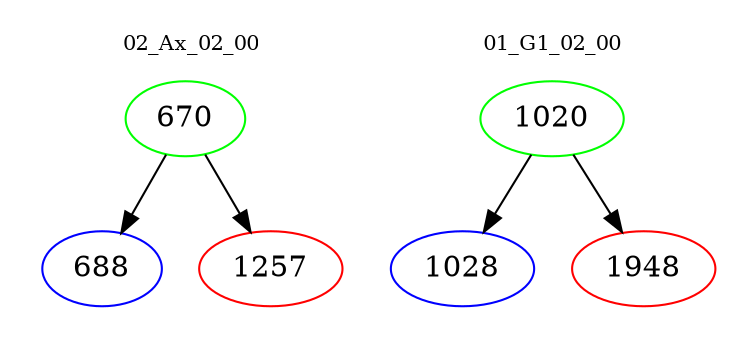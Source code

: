 digraph{
subgraph cluster_0 {
color = white
label = "02_Ax_02_00";
fontsize=10;
T0_670 [label="670", color="green"]
T0_670 -> T0_688 [color="black"]
T0_688 [label="688", color="blue"]
T0_670 -> T0_1257 [color="black"]
T0_1257 [label="1257", color="red"]
}
subgraph cluster_1 {
color = white
label = "01_G1_02_00";
fontsize=10;
T1_1020 [label="1020", color="green"]
T1_1020 -> T1_1028 [color="black"]
T1_1028 [label="1028", color="blue"]
T1_1020 -> T1_1948 [color="black"]
T1_1948 [label="1948", color="red"]
}
}
